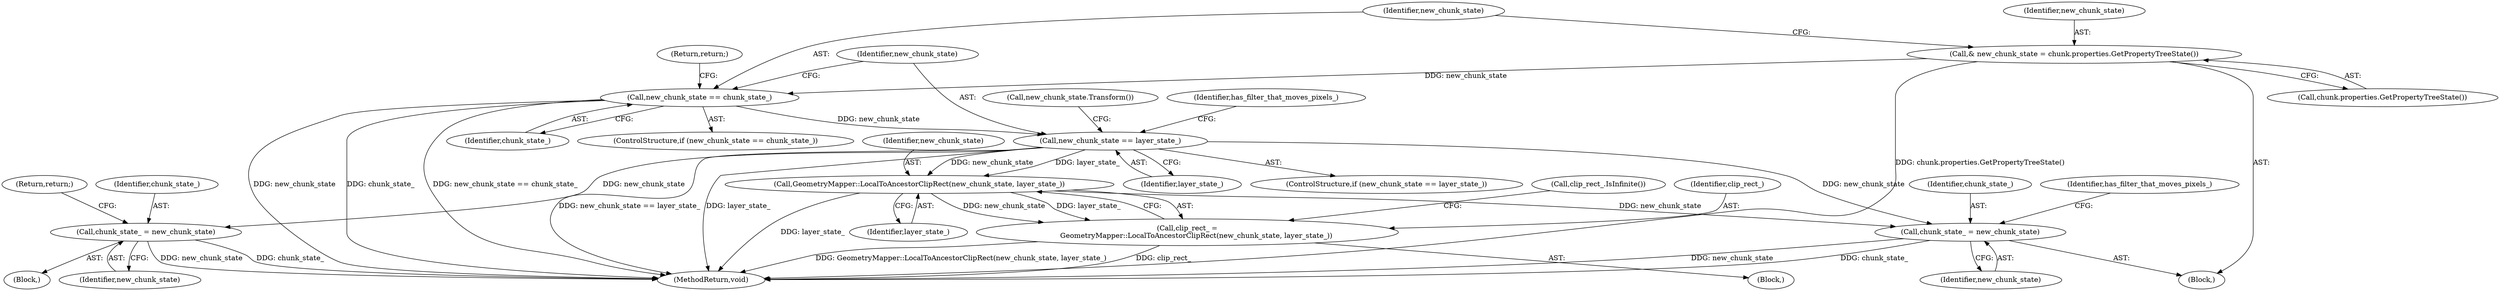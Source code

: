 digraph "1_Chrome_f911e11e7f6b5c0d6f5ee694a9871de6619889f7_17@del" {
"1000109" [label="(Call,& new_chunk_state = chunk.properties.GetPropertyTreeState())"];
"1000113" [label="(Call,new_chunk_state == chunk_state_)"];
"1000118" [label="(Call,new_chunk_state == layer_state_)"];
"1000135" [label="(Call,chunk_state_ = new_chunk_state)"];
"1000202" [label="(Call,GeometryMapper::LocalToAncestorClipRect(new_chunk_state, layer_state_))"];
"1000200" [label="(Call,clip_rect_ =\n        GeometryMapper::LocalToAncestorClipRect(new_chunk_state, layer_state_))"];
"1000214" [label="(Call,chunk_state_ = new_chunk_state)"];
"1000111" [label="(Call,chunk.properties.GetPropertyTreeState())"];
"1000110" [label="(Identifier,new_chunk_state)"];
"1000204" [label="(Identifier,layer_state_)"];
"1000215" [label="(Identifier,chunk_state_)"];
"1000109" [label="(Call,& new_chunk_state = chunk.properties.GetPropertyTreeState())"];
"1000112" [label="(ControlStructure,if (new_chunk_state == chunk_state_))"];
"1000115" [label="(Identifier,chunk_state_)"];
"1000201" [label="(Identifier,clip_rect_)"];
"1000120" [label="(Identifier,layer_state_)"];
"1000218" [label="(Identifier,has_filter_that_moves_pixels_)"];
"1000202" [label="(Call,GeometryMapper::LocalToAncestorClipRect(new_chunk_state, layer_state_))"];
"1000121" [label="(Block,)"];
"1000138" [label="(Return,return;)"];
"1000123" [label="(Identifier,has_filter_that_moves_pixels_)"];
"1000214" [label="(Call,chunk_state_ = new_chunk_state)"];
"1000199" [label="(Block,)"];
"1000114" [label="(Identifier,new_chunk_state)"];
"1000119" [label="(Identifier,new_chunk_state)"];
"1000136" [label="(Identifier,chunk_state_)"];
"1000200" [label="(Call,clip_rect_ =\n        GeometryMapper::LocalToAncestorClipRect(new_chunk_state, layer_state_))"];
"1000137" [label="(Identifier,new_chunk_state)"];
"1000102" [label="(Block,)"];
"1000116" [label="(Return,return;)"];
"1000141" [label="(Call,new_chunk_state.Transform())"];
"1000203" [label="(Identifier,new_chunk_state)"];
"1000207" [label="(Call,clip_rect_.IsInfinite())"];
"1000118" [label="(Call,new_chunk_state == layer_state_)"];
"1000135" [label="(Call,chunk_state_ = new_chunk_state)"];
"1000113" [label="(Call,new_chunk_state == chunk_state_)"];
"1000216" [label="(Identifier,new_chunk_state)"];
"1000220" [label="(MethodReturn,void)"];
"1000117" [label="(ControlStructure,if (new_chunk_state == layer_state_))"];
"1000109" -> "1000102"  [label="AST: "];
"1000109" -> "1000111"  [label="CFG: "];
"1000110" -> "1000109"  [label="AST: "];
"1000111" -> "1000109"  [label="AST: "];
"1000114" -> "1000109"  [label="CFG: "];
"1000109" -> "1000220"  [label="DDG: chunk.properties.GetPropertyTreeState()"];
"1000109" -> "1000113"  [label="DDG: new_chunk_state"];
"1000113" -> "1000112"  [label="AST: "];
"1000113" -> "1000115"  [label="CFG: "];
"1000114" -> "1000113"  [label="AST: "];
"1000115" -> "1000113"  [label="AST: "];
"1000116" -> "1000113"  [label="CFG: "];
"1000119" -> "1000113"  [label="CFG: "];
"1000113" -> "1000220"  [label="DDG: new_chunk_state"];
"1000113" -> "1000220"  [label="DDG: chunk_state_"];
"1000113" -> "1000220"  [label="DDG: new_chunk_state == chunk_state_"];
"1000113" -> "1000118"  [label="DDG: new_chunk_state"];
"1000118" -> "1000117"  [label="AST: "];
"1000118" -> "1000120"  [label="CFG: "];
"1000119" -> "1000118"  [label="AST: "];
"1000120" -> "1000118"  [label="AST: "];
"1000123" -> "1000118"  [label="CFG: "];
"1000141" -> "1000118"  [label="CFG: "];
"1000118" -> "1000220"  [label="DDG: new_chunk_state == layer_state_"];
"1000118" -> "1000220"  [label="DDG: layer_state_"];
"1000118" -> "1000135"  [label="DDG: new_chunk_state"];
"1000118" -> "1000202"  [label="DDG: new_chunk_state"];
"1000118" -> "1000202"  [label="DDG: layer_state_"];
"1000118" -> "1000214"  [label="DDG: new_chunk_state"];
"1000135" -> "1000121"  [label="AST: "];
"1000135" -> "1000137"  [label="CFG: "];
"1000136" -> "1000135"  [label="AST: "];
"1000137" -> "1000135"  [label="AST: "];
"1000138" -> "1000135"  [label="CFG: "];
"1000135" -> "1000220"  [label="DDG: chunk_state_"];
"1000135" -> "1000220"  [label="DDG: new_chunk_state"];
"1000202" -> "1000200"  [label="AST: "];
"1000202" -> "1000204"  [label="CFG: "];
"1000203" -> "1000202"  [label="AST: "];
"1000204" -> "1000202"  [label="AST: "];
"1000200" -> "1000202"  [label="CFG: "];
"1000202" -> "1000220"  [label="DDG: layer_state_"];
"1000202" -> "1000200"  [label="DDG: new_chunk_state"];
"1000202" -> "1000200"  [label="DDG: layer_state_"];
"1000202" -> "1000214"  [label="DDG: new_chunk_state"];
"1000200" -> "1000199"  [label="AST: "];
"1000201" -> "1000200"  [label="AST: "];
"1000207" -> "1000200"  [label="CFG: "];
"1000200" -> "1000220"  [label="DDG: clip_rect_"];
"1000200" -> "1000220"  [label="DDG: GeometryMapper::LocalToAncestorClipRect(new_chunk_state, layer_state_)"];
"1000214" -> "1000102"  [label="AST: "];
"1000214" -> "1000216"  [label="CFG: "];
"1000215" -> "1000214"  [label="AST: "];
"1000216" -> "1000214"  [label="AST: "];
"1000218" -> "1000214"  [label="CFG: "];
"1000214" -> "1000220"  [label="DDG: new_chunk_state"];
"1000214" -> "1000220"  [label="DDG: chunk_state_"];
}
